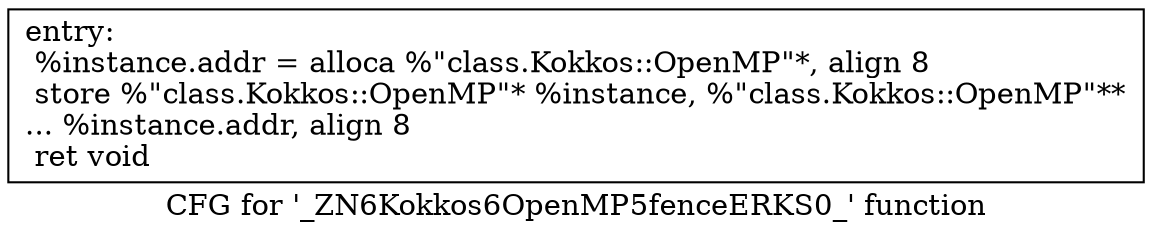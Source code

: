 digraph "CFG for '_ZN6Kokkos6OpenMP5fenceERKS0_' function" {
	label="CFG for '_ZN6Kokkos6OpenMP5fenceERKS0_' function";

	Node0x57d1350 [shape=record,label="{entry:\l  %instance.addr = alloca %\"class.Kokkos::OpenMP\"*, align 8\l  store %\"class.Kokkos::OpenMP\"* %instance, %\"class.Kokkos::OpenMP\"**\l... %instance.addr, align 8\l  ret void\l}"];
}
